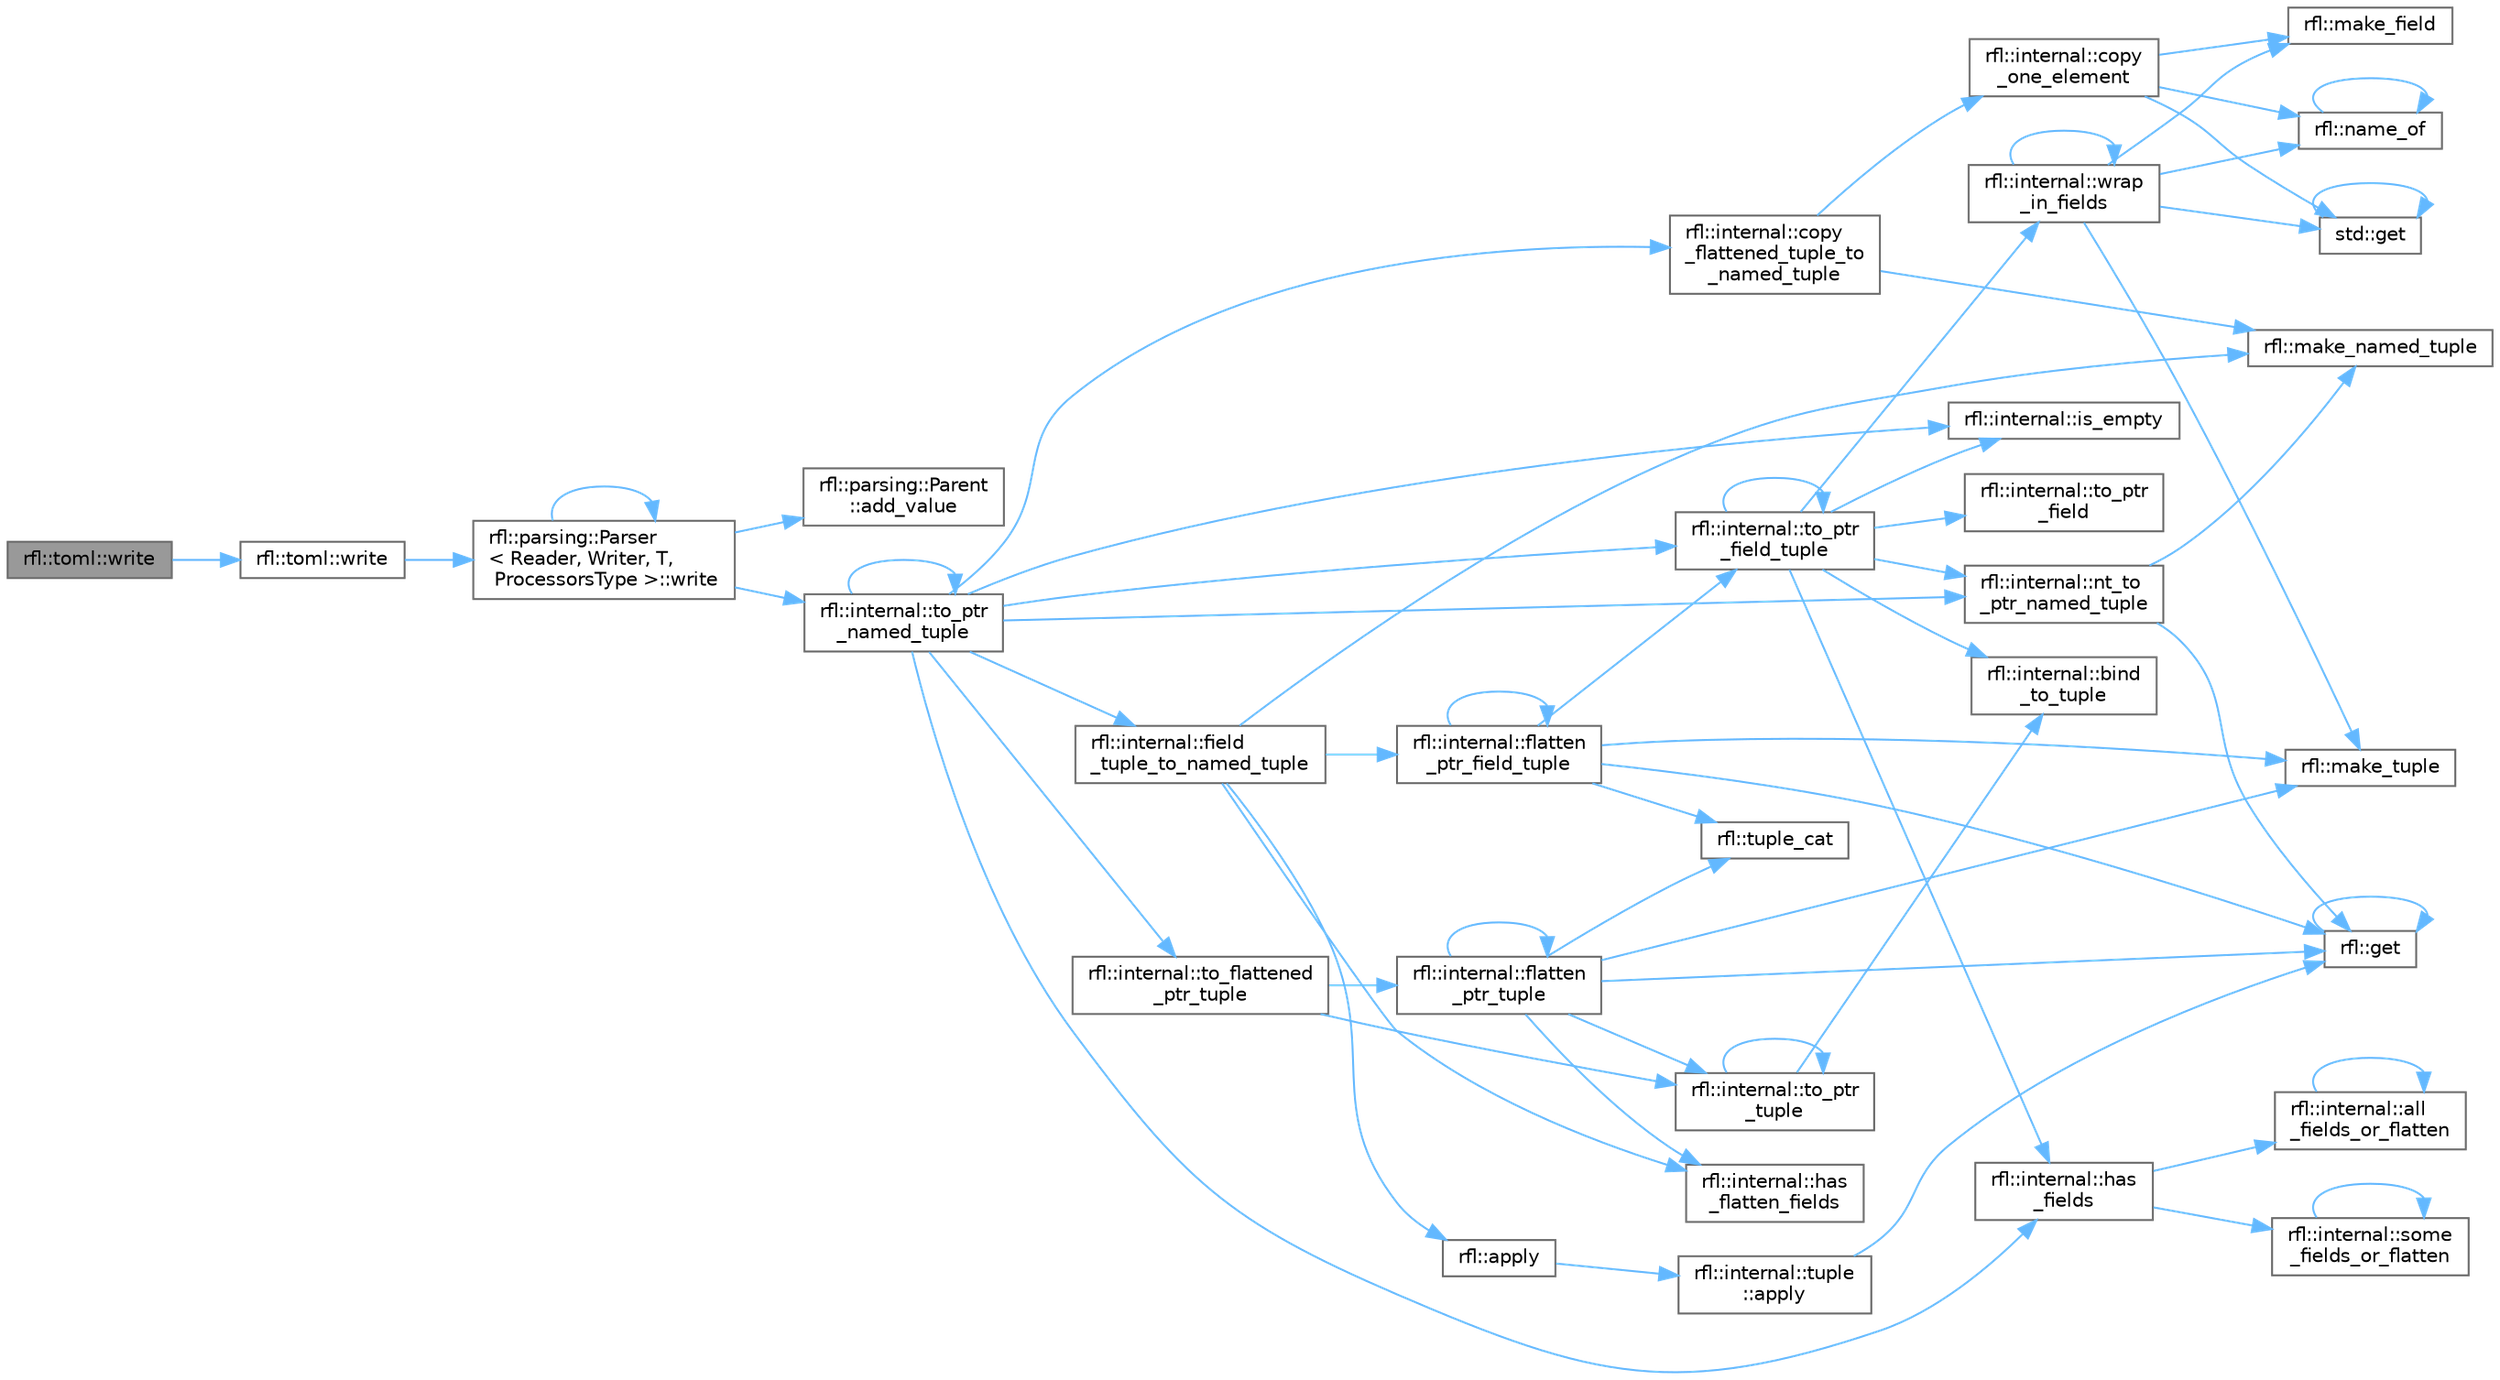 digraph "rfl::toml::write"
{
 // LATEX_PDF_SIZE
  bgcolor="transparent";
  edge [fontname=Helvetica,fontsize=10,labelfontname=Helvetica,labelfontsize=10];
  node [fontname=Helvetica,fontsize=10,shape=box,height=0.2,width=0.4];
  rankdir="LR";
  Node1 [id="Node000001",label="rfl::toml::write",height=0.2,width=0.4,color="gray40", fillcolor="grey60", style="filled", fontcolor="black",tooltip="Writes a TOML into an ostream."];
  Node1 -> Node2 [id="edge61_Node000001_Node000002",color="steelblue1",style="solid",tooltip=" "];
  Node2 [id="Node000002",label="rfl::toml::write",height=0.2,width=0.4,color="grey40", fillcolor="white", style="filled",URL="$namespacerfl_1_1toml.html#ac8fb8467129862f01e1312fef7176e0c",tooltip="Returns a TOML string."];
  Node2 -> Node3 [id="edge62_Node000002_Node000003",color="steelblue1",style="solid",tooltip=" "];
  Node3 [id="Node000003",label="rfl::parsing::Parser\l\< Reader, Writer, T,\l ProcessorsType \>::write",height=0.2,width=0.4,color="grey40", fillcolor="white", style="filled",URL="$structrfl_1_1parsing_1_1_parser.html#a16aeefd727355e095bfd19d6c69d3238",tooltip=" "];
  Node3 -> Node4 [id="edge63_Node000003_Node000004",color="steelblue1",style="solid",tooltip=" "];
  Node4 [id="Node000004",label="rfl::parsing::Parent\l::add_value",height=0.2,width=0.4,color="grey40", fillcolor="white", style="filled",URL="$structrfl_1_1parsing_1_1_parent.html#a8f7ebd2389ae6ec315a0e37bd66de63f",tooltip=" "];
  Node3 -> Node5 [id="edge64_Node000003_Node000005",color="steelblue1",style="solid",tooltip=" "];
  Node5 [id="Node000005",label="rfl::internal::to_ptr\l_named_tuple",height=0.2,width=0.4,color="grey40", fillcolor="white", style="filled",URL="$namespacerfl_1_1internal.html#a19594a7d66a271a8f893f2170217e299",tooltip=" "];
  Node5 -> Node6 [id="edge65_Node000005_Node000006",color="steelblue1",style="solid",tooltip=" "];
  Node6 [id="Node000006",label="rfl::internal::copy\l_flattened_tuple_to\l_named_tuple",height=0.2,width=0.4,color="grey40", fillcolor="white", style="filled",URL="$namespacerfl_1_1internal.html#aa4d84e91c691523bdf3dbf8832cba64c",tooltip=" "];
  Node6 -> Node7 [id="edge66_Node000006_Node000007",color="steelblue1",style="solid",tooltip=" "];
  Node7 [id="Node000007",label="rfl::internal::copy\l_one_element",height=0.2,width=0.4,color="grey40", fillcolor="white", style="filled",URL="$namespacerfl_1_1internal.html#a8a566443d85dd9fc0f2e6e4ae131ed55",tooltip=" "];
  Node7 -> Node8 [id="edge67_Node000007_Node000008",color="steelblue1",style="solid",tooltip=" "];
  Node8 [id="Node000008",label="std::get",height=0.2,width=0.4,color="grey40", fillcolor="white", style="filled",URL="$namespacestd.html#aae41d8280b7ccc3f0e0a0be2dab21c8f",tooltip="Gets an element by index."];
  Node8 -> Node8 [id="edge68_Node000008_Node000008",color="steelblue1",style="solid",tooltip=" "];
  Node7 -> Node9 [id="edge69_Node000007_Node000009",color="steelblue1",style="solid",tooltip=" "];
  Node9 [id="Node000009",label="rfl::make_field",height=0.2,width=0.4,color="grey40", fillcolor="white", style="filled",URL="$namespacerfl.html#afb5f68a22d5b6a42a5b4477c35559ce9",tooltip=" "];
  Node7 -> Node10 [id="edge70_Node000007_Node000010",color="steelblue1",style="solid",tooltip=" "];
  Node10 [id="Node000010",label="rfl::name_of",height=0.2,width=0.4,color="grey40", fillcolor="white", style="filled",URL="$namespacerfl.html#a90efd0c5575582354c25333fa30a8013",tooltip="Helper function to retrieve a name at compile time."];
  Node10 -> Node10 [id="edge71_Node000010_Node000010",color="steelblue1",style="solid",tooltip=" "];
  Node6 -> Node11 [id="edge72_Node000006_Node000011",color="steelblue1",style="solid",tooltip=" "];
  Node11 [id="Node000011",label="rfl::make_named_tuple",height=0.2,width=0.4,color="grey40", fillcolor="white", style="filled",URL="$namespacerfl.html#a19523aa875e6c36af474a97f28ed4002",tooltip="Explicit overload for creating empty named tuples."];
  Node5 -> Node12 [id="edge73_Node000005_Node000012",color="steelblue1",style="solid",tooltip=" "];
  Node12 [id="Node000012",label="rfl::internal::field\l_tuple_to_named_tuple",height=0.2,width=0.4,color="grey40", fillcolor="white", style="filled",URL="$namespacerfl_1_1internal.html#a923e1c7faefca7c7af6ec3d7aecccba0",tooltip=" "];
  Node12 -> Node13 [id="edge74_Node000012_Node000013",color="steelblue1",style="solid",tooltip=" "];
  Node13 [id="Node000013",label="rfl::apply",height=0.2,width=0.4,color="grey40", fillcolor="white", style="filled",URL="$namespacerfl.html#aaa94742afd7fde0d6d6cc59ae6d92989",tooltip=" "];
  Node13 -> Node14 [id="edge75_Node000013_Node000014",color="steelblue1",style="solid",tooltip=" "];
  Node14 [id="Node000014",label="rfl::internal::tuple\l::apply",height=0.2,width=0.4,color="grey40", fillcolor="white", style="filled",URL="$namespacerfl_1_1internal_1_1tuple.html#a5fe21ddba2943f200bc6c6e4d8d34e54",tooltip=" "];
  Node14 -> Node15 [id="edge76_Node000014_Node000015",color="steelblue1",style="solid",tooltip=" "];
  Node15 [id="Node000015",label="rfl::get",height=0.2,width=0.4,color="grey40", fillcolor="white", style="filled",URL="$namespacerfl.html#ac379420409251e5a3c0bea4a701daf0a",tooltip="Gets a field by index."];
  Node15 -> Node15 [id="edge77_Node000015_Node000015",color="steelblue1",style="solid",tooltip=" "];
  Node12 -> Node16 [id="edge78_Node000012_Node000016",color="steelblue1",style="solid",tooltip=" "];
  Node16 [id="Node000016",label="rfl::internal::flatten\l_ptr_field_tuple",height=0.2,width=0.4,color="grey40", fillcolor="white", style="filled",URL="$namespacerfl_1_1internal.html#ae729ffba37ab19a6426f80c6ef26e2d6",tooltip=" "];
  Node16 -> Node16 [id="edge79_Node000016_Node000016",color="steelblue1",style="solid",tooltip=" "];
  Node16 -> Node15 [id="edge80_Node000016_Node000015",color="steelblue1",style="solid",tooltip=" "];
  Node16 -> Node17 [id="edge81_Node000016_Node000017",color="steelblue1",style="solid",tooltip=" "];
  Node17 [id="Node000017",label="rfl::make_tuple",height=0.2,width=0.4,color="grey40", fillcolor="white", style="filled",URL="$namespacerfl.html#ac71a9ec8b4d8fd347719083ec38c00f9",tooltip=" "];
  Node16 -> Node18 [id="edge82_Node000016_Node000018",color="steelblue1",style="solid",tooltip=" "];
  Node18 [id="Node000018",label="rfl::internal::to_ptr\l_field_tuple",height=0.2,width=0.4,color="grey40", fillcolor="white", style="filled",URL="$namespacerfl_1_1internal.html#a4c5ce682ef0d85a0edc5fc36074815d2",tooltip=" "];
  Node18 -> Node19 [id="edge83_Node000018_Node000019",color="steelblue1",style="solid",tooltip=" "];
  Node19 [id="Node000019",label="rfl::internal::bind\l_to_tuple",height=0.2,width=0.4,color="grey40", fillcolor="white", style="filled",URL="$namespacerfl_1_1internal.html#aaccfbbd07ded0a84498cea052cb3d443",tooltip=" "];
  Node18 -> Node20 [id="edge84_Node000018_Node000020",color="steelblue1",style="solid",tooltip=" "];
  Node20 [id="Node000020",label="rfl::internal::has\l_fields",height=0.2,width=0.4,color="grey40", fillcolor="white", style="filled",URL="$namespacerfl_1_1internal.html#a4bf6ff2224c907a5df21f524e650fd17",tooltip=" "];
  Node20 -> Node21 [id="edge85_Node000020_Node000021",color="steelblue1",style="solid",tooltip=" "];
  Node21 [id="Node000021",label="rfl::internal::all\l_fields_or_flatten",height=0.2,width=0.4,color="grey40", fillcolor="white", style="filled",URL="$namespacerfl_1_1internal.html#a012b9c8f5d6103eb084598eca9f9f631",tooltip=" "];
  Node21 -> Node21 [id="edge86_Node000021_Node000021",color="steelblue1",style="solid",tooltip=" "];
  Node20 -> Node22 [id="edge87_Node000020_Node000022",color="steelblue1",style="solid",tooltip=" "];
  Node22 [id="Node000022",label="rfl::internal::some\l_fields_or_flatten",height=0.2,width=0.4,color="grey40", fillcolor="white", style="filled",URL="$namespacerfl_1_1internal.html#a71c929c1a514d827549eb15d4355de92",tooltip=" "];
  Node22 -> Node22 [id="edge88_Node000022_Node000022",color="steelblue1",style="solid",tooltip=" "];
  Node18 -> Node23 [id="edge89_Node000018_Node000023",color="steelblue1",style="solid",tooltip=" "];
  Node23 [id="Node000023",label="rfl::internal::is_empty",height=0.2,width=0.4,color="grey40", fillcolor="white", style="filled",URL="$namespacerfl_1_1internal.html#a818161434e9e7892d403a7c92d7268fe",tooltip=" "];
  Node18 -> Node24 [id="edge90_Node000018_Node000024",color="steelblue1",style="solid",tooltip=" "];
  Node24 [id="Node000024",label="rfl::internal::nt_to\l_ptr_named_tuple",height=0.2,width=0.4,color="grey40", fillcolor="white", style="filled",URL="$namespacerfl_1_1internal.html#a444ef522c6d66572aa5cd3ccde829885",tooltip=" "];
  Node24 -> Node15 [id="edge91_Node000024_Node000015",color="steelblue1",style="solid",tooltip=" "];
  Node24 -> Node11 [id="edge92_Node000024_Node000011",color="steelblue1",style="solid",tooltip=" "];
  Node18 -> Node25 [id="edge93_Node000018_Node000025",color="steelblue1",style="solid",tooltip=" "];
  Node25 [id="Node000025",label="rfl::internal::to_ptr\l_field",height=0.2,width=0.4,color="grey40", fillcolor="white", style="filled",URL="$namespacerfl_1_1internal.html#ab7e2b5fa9d320f0c9a301fbe22ebc677",tooltip=" "];
  Node18 -> Node18 [id="edge94_Node000018_Node000018",color="steelblue1",style="solid",tooltip=" "];
  Node18 -> Node26 [id="edge95_Node000018_Node000026",color="steelblue1",style="solid",tooltip=" "];
  Node26 [id="Node000026",label="rfl::internal::wrap\l_in_fields",height=0.2,width=0.4,color="grey40", fillcolor="white", style="filled",URL="$namespacerfl_1_1internal.html#a75a4f615c45abce17e710e72514498d7",tooltip=" "];
  Node26 -> Node8 [id="edge96_Node000026_Node000008",color="steelblue1",style="solid",tooltip=" "];
  Node26 -> Node9 [id="edge97_Node000026_Node000009",color="steelblue1",style="solid",tooltip=" "];
  Node26 -> Node17 [id="edge98_Node000026_Node000017",color="steelblue1",style="solid",tooltip=" "];
  Node26 -> Node10 [id="edge99_Node000026_Node000010",color="steelblue1",style="solid",tooltip=" "];
  Node26 -> Node26 [id="edge100_Node000026_Node000026",color="steelblue1",style="solid",tooltip=" "];
  Node16 -> Node27 [id="edge101_Node000016_Node000027",color="steelblue1",style="solid",tooltip=" "];
  Node27 [id="Node000027",label="rfl::tuple_cat",height=0.2,width=0.4,color="grey40", fillcolor="white", style="filled",URL="$namespacerfl.html#ad4738e8acd2a03b1b2b01c6caa6b27e9",tooltip=" "];
  Node12 -> Node28 [id="edge102_Node000012_Node000028",color="steelblue1",style="solid",tooltip=" "];
  Node28 [id="Node000028",label="rfl::internal::has\l_flatten_fields",height=0.2,width=0.4,color="grey40", fillcolor="white", style="filled",URL="$namespacerfl_1_1internal.html#a60f5d02505f61eabff343c2f5e9c7dbe",tooltip=" "];
  Node12 -> Node11 [id="edge103_Node000012_Node000011",color="steelblue1",style="solid",tooltip=" "];
  Node5 -> Node20 [id="edge104_Node000005_Node000020",color="steelblue1",style="solid",tooltip=" "];
  Node5 -> Node23 [id="edge105_Node000005_Node000023",color="steelblue1",style="solid",tooltip=" "];
  Node5 -> Node24 [id="edge106_Node000005_Node000024",color="steelblue1",style="solid",tooltip=" "];
  Node5 -> Node29 [id="edge107_Node000005_Node000029",color="steelblue1",style="solid",tooltip=" "];
  Node29 [id="Node000029",label="rfl::internal::to_flattened\l_ptr_tuple",height=0.2,width=0.4,color="grey40", fillcolor="white", style="filled",URL="$namespacerfl_1_1internal.html#abe898ac2971112070bfbcc91def971d6",tooltip=" "];
  Node29 -> Node30 [id="edge108_Node000029_Node000030",color="steelblue1",style="solid",tooltip=" "];
  Node30 [id="Node000030",label="rfl::internal::flatten\l_ptr_tuple",height=0.2,width=0.4,color="grey40", fillcolor="white", style="filled",URL="$namespacerfl_1_1internal.html#a3a901d356d0602482acd2f0861f8b472",tooltip=" "];
  Node30 -> Node30 [id="edge109_Node000030_Node000030",color="steelblue1",style="solid",tooltip=" "];
  Node30 -> Node15 [id="edge110_Node000030_Node000015",color="steelblue1",style="solid",tooltip=" "];
  Node30 -> Node28 [id="edge111_Node000030_Node000028",color="steelblue1",style="solid",tooltip=" "];
  Node30 -> Node17 [id="edge112_Node000030_Node000017",color="steelblue1",style="solid",tooltip=" "];
  Node30 -> Node31 [id="edge113_Node000030_Node000031",color="steelblue1",style="solid",tooltip=" "];
  Node31 [id="Node000031",label="rfl::internal::to_ptr\l_tuple",height=0.2,width=0.4,color="grey40", fillcolor="white", style="filled",URL="$namespacerfl_1_1internal.html#a3a36b92d743023e52d9ba1b74cc5fbd1",tooltip=" "];
  Node31 -> Node19 [id="edge114_Node000031_Node000019",color="steelblue1",style="solid",tooltip=" "];
  Node31 -> Node31 [id="edge115_Node000031_Node000031",color="steelblue1",style="solid",tooltip=" "];
  Node30 -> Node27 [id="edge116_Node000030_Node000027",color="steelblue1",style="solid",tooltip=" "];
  Node29 -> Node31 [id="edge117_Node000029_Node000031",color="steelblue1",style="solid",tooltip=" "];
  Node5 -> Node18 [id="edge118_Node000005_Node000018",color="steelblue1",style="solid",tooltip=" "];
  Node5 -> Node5 [id="edge119_Node000005_Node000005",color="steelblue1",style="solid",tooltip=" "];
  Node3 -> Node3 [id="edge120_Node000003_Node000003",color="steelblue1",style="solid",tooltip=" "];
}

